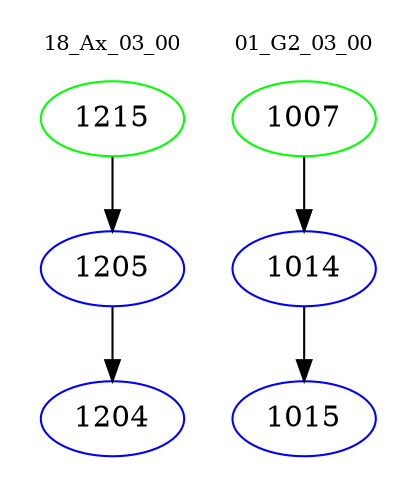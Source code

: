 digraph{
subgraph cluster_0 {
color = white
label = "18_Ax_03_00";
fontsize=10;
T0_1215 [label="1215", color="green"]
T0_1215 -> T0_1205 [color="black"]
T0_1205 [label="1205", color="blue"]
T0_1205 -> T0_1204 [color="black"]
T0_1204 [label="1204", color="blue"]
}
subgraph cluster_1 {
color = white
label = "01_G2_03_00";
fontsize=10;
T1_1007 [label="1007", color="green"]
T1_1007 -> T1_1014 [color="black"]
T1_1014 [label="1014", color="blue"]
T1_1014 -> T1_1015 [color="black"]
T1_1015 [label="1015", color="blue"]
}
}
